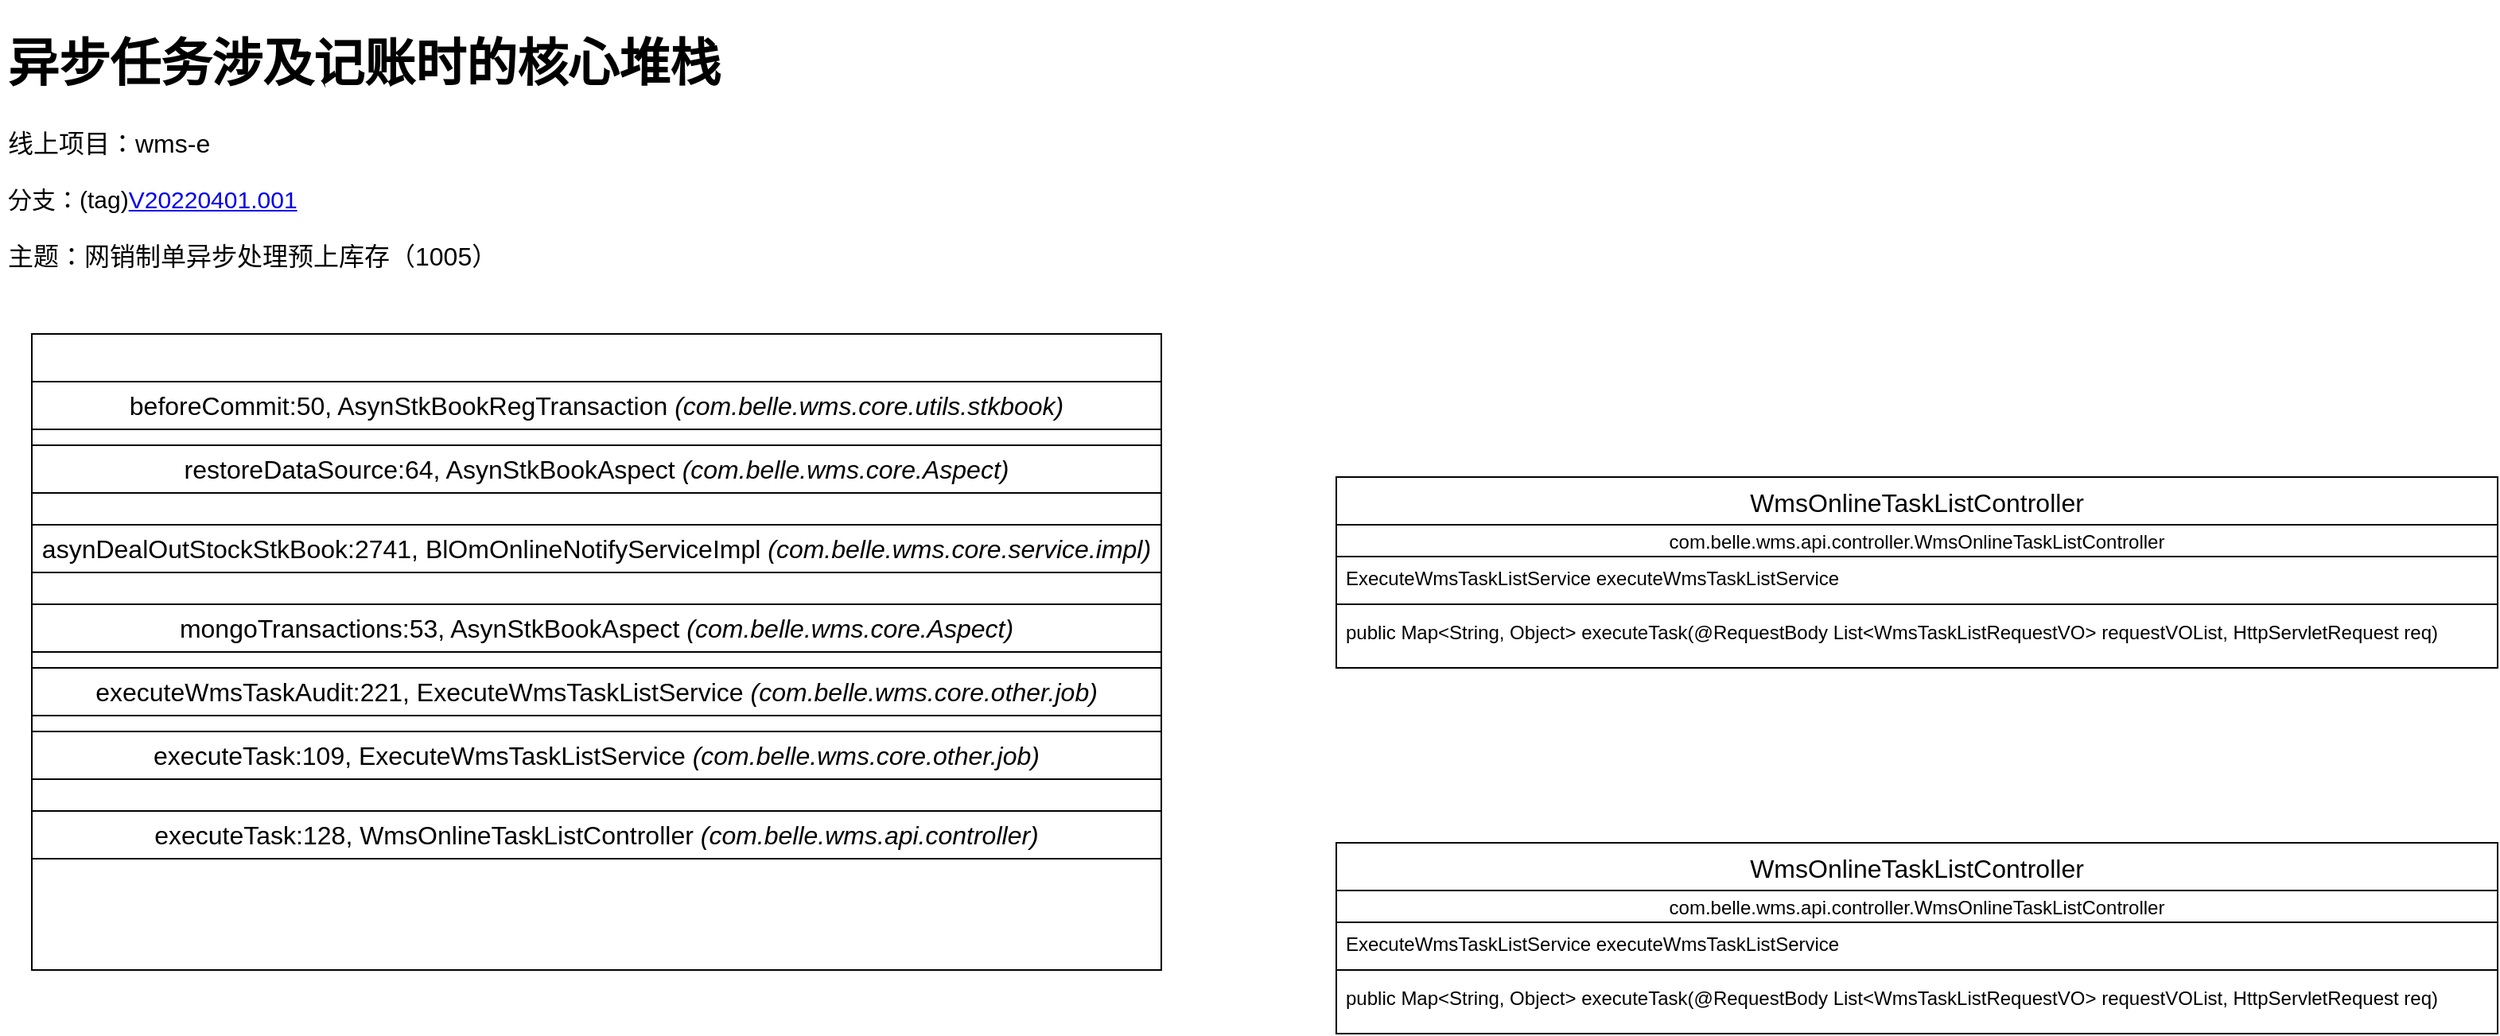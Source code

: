 <mxfile version="17.4.4" type="github">
  <diagram id="C5RBs43oDa-KdzZeNtuy" name="Page-1">
    <mxGraphModel dx="1773" dy="1792" grid="1" gridSize="10" guides="1" tooltips="1" connect="1" arrows="1" fold="1" page="1" pageScale="1" pageWidth="827" pageHeight="1169" math="0" shadow="0">
      <root>
        <mxCell id="WIyWlLk6GJQsqaUBKTNV-0" />
        <mxCell id="WIyWlLk6GJQsqaUBKTNV-1" parent="WIyWlLk6GJQsqaUBKTNV-0" />
        <mxCell id="zkfFHV4jXpPFQw0GAbJ--0" value="WmsOnlineTaskListController" style="swimlane;fontStyle=0;align=center;verticalAlign=top;childLayout=stackLayout;horizontal=1;startSize=30;horizontalStack=0;resizeParent=1;resizeLast=0;collapsible=1;marginBottom=0;rounded=0;shadow=0;strokeWidth=1;fontSize=16;" parent="WIyWlLk6GJQsqaUBKTNV-1" vertex="1">
          <mxGeometry x="70" y="10" width="730" height="120" as="geometry">
            <mxRectangle x="220" y="120" width="160" height="26" as="alternateBounds" />
          </mxGeometry>
        </mxCell>
        <mxCell id="7bVZhgkibLFdzbTQ7wJk-0" value="&lt;font style=&quot;font-size: 12px&quot;&gt;com.belle.wms.api.controller.WmsOnlineTaskListController&lt;/font&gt;" style="rounded=0;whiteSpace=wrap;html=1;fontSize=14;" parent="zkfFHV4jXpPFQw0GAbJ--0" vertex="1">
          <mxGeometry y="30" width="730" height="20" as="geometry" />
        </mxCell>
        <mxCell id="zkfFHV4jXpPFQw0GAbJ--1" value="ExecuteWmsTaskListService executeWmsTaskListService" style="text;align=left;verticalAlign=top;spacingLeft=4;spacingRight=4;overflow=hidden;rotatable=0;points=[[0,0.5],[1,0.5]];portConstraint=eastwest;" parent="zkfFHV4jXpPFQw0GAbJ--0" vertex="1">
          <mxGeometry y="50" width="730" height="26" as="geometry" />
        </mxCell>
        <mxCell id="zkfFHV4jXpPFQw0GAbJ--4" value="" style="line;html=1;strokeWidth=1;align=left;verticalAlign=middle;spacingTop=-1;spacingLeft=3;spacingRight=3;rotatable=0;labelPosition=right;points=[];portConstraint=eastwest;" parent="zkfFHV4jXpPFQw0GAbJ--0" vertex="1">
          <mxGeometry y="76" width="730" height="8" as="geometry" />
        </mxCell>
        <mxCell id="zkfFHV4jXpPFQw0GAbJ--5" value="public Map&lt;String, Object&gt; executeTask(@RequestBody List&lt;WmsTaskListRequestVO&gt; requestVOList, HttpServletRequest req)" style="text;align=left;verticalAlign=top;spacingLeft=4;spacingRight=4;overflow=hidden;rotatable=0;points=[[0,0.5],[1,0.5]];portConstraint=eastwest;" parent="zkfFHV4jXpPFQw0GAbJ--0" vertex="1">
          <mxGeometry y="84" width="730" height="26" as="geometry" />
        </mxCell>
        <mxCell id="7bVZhgkibLFdzbTQ7wJk-1" value="WmsOnlineTaskListController" style="swimlane;fontStyle=0;align=center;verticalAlign=top;childLayout=stackLayout;horizontal=1;startSize=30;horizontalStack=0;resizeParent=1;resizeLast=0;collapsible=1;marginBottom=0;rounded=0;shadow=0;strokeWidth=1;fontSize=16;" parent="WIyWlLk6GJQsqaUBKTNV-1" vertex="1">
          <mxGeometry x="70" y="240" width="730" height="120" as="geometry">
            <mxRectangle x="220" y="120" width="160" height="26" as="alternateBounds" />
          </mxGeometry>
        </mxCell>
        <mxCell id="7bVZhgkibLFdzbTQ7wJk-2" value="&lt;font style=&quot;font-size: 12px&quot;&gt;com.belle.wms.api.controller.WmsOnlineTaskListController&lt;/font&gt;" style="rounded=0;whiteSpace=wrap;html=1;fontSize=14;" parent="7bVZhgkibLFdzbTQ7wJk-1" vertex="1">
          <mxGeometry y="30" width="730" height="20" as="geometry" />
        </mxCell>
        <mxCell id="7bVZhgkibLFdzbTQ7wJk-3" value="ExecuteWmsTaskListService executeWmsTaskListService" style="text;align=left;verticalAlign=top;spacingLeft=4;spacingRight=4;overflow=hidden;rotatable=0;points=[[0,0.5],[1,0.5]];portConstraint=eastwest;" parent="7bVZhgkibLFdzbTQ7wJk-1" vertex="1">
          <mxGeometry y="50" width="730" height="26" as="geometry" />
        </mxCell>
        <mxCell id="7bVZhgkibLFdzbTQ7wJk-4" value="" style="line;html=1;strokeWidth=1;align=left;verticalAlign=middle;spacingTop=-1;spacingLeft=3;spacingRight=3;rotatable=0;labelPosition=right;points=[];portConstraint=eastwest;" parent="7bVZhgkibLFdzbTQ7wJk-1" vertex="1">
          <mxGeometry y="76" width="730" height="8" as="geometry" />
        </mxCell>
        <mxCell id="7bVZhgkibLFdzbTQ7wJk-5" value="public Map&lt;String, Object&gt; executeTask(@RequestBody List&lt;WmsTaskListRequestVO&gt; requestVOList, HttpServletRequest req)" style="text;align=left;verticalAlign=top;spacingLeft=4;spacingRight=4;overflow=hidden;rotatable=0;points=[[0,0.5],[1,0.5]];portConstraint=eastwest;" parent="7bVZhgkibLFdzbTQ7wJk-1" vertex="1">
          <mxGeometry y="84" width="730" height="26" as="geometry" />
        </mxCell>
        <mxCell id="7bVZhgkibLFdzbTQ7wJk-6" value="&lt;h1&gt;异步任务涉及记账时的核心堆栈&lt;/h1&gt;&lt;p&gt;线上项目：wms-e&lt;/p&gt;&lt;p&gt;&lt;span style=&quot;font-size: 15px&quot;&gt;分支：(tag)&lt;a href=&quot;https://codeup.aliyun.com/611f154703f23adfbed10829/lesoon-sce-group/lesoon-wms-group/wms-e/tree/V20220401.001&quot;&gt;V20220401.001&lt;/a&gt;&lt;/span&gt;&lt;/p&gt;&lt;p&gt;主题：网销制单异步处理预上库存（1005）&lt;/p&gt;&lt;p&gt;&lt;br&gt;&lt;/p&gt;" style="text;html=1;strokeColor=none;fillColor=none;spacing=5;spacingTop=-20;whiteSpace=wrap;overflow=hidden;rounded=0;fontSize=16;" parent="WIyWlLk6GJQsqaUBKTNV-1" vertex="1">
          <mxGeometry x="-770" y="-280" width="1000" height="190" as="geometry" />
        </mxCell>
        <mxCell id="7bVZhgkibLFdzbTQ7wJk-7" value="" style="rounded=0;whiteSpace=wrap;html=1;fontSize=16;" parent="WIyWlLk6GJQsqaUBKTNV-1" vertex="1">
          <mxGeometry x="-750" y="-80" width="710" height="400" as="geometry" />
        </mxCell>
        <mxCell id="7bVZhgkibLFdzbTQ7wJk-8" value="executeWmsTaskAudit:221, ExecuteWmsTaskListService&amp;nbsp;&lt;i&gt;(com.belle.wms.core.other.job)&lt;/i&gt;" style="rounded=0;whiteSpace=wrap;html=1;fontSize=16;" parent="WIyWlLk6GJQsqaUBKTNV-1" vertex="1">
          <mxGeometry x="-750" y="130" width="710" height="30" as="geometry" />
        </mxCell>
        <mxCell id="7bVZhgkibLFdzbTQ7wJk-9" value="executeTask:109, ExecuteWmsTaskListService&amp;nbsp;&lt;i&gt;(com.belle.wms.core.other.job)&lt;/i&gt;" style="rounded=0;whiteSpace=wrap;html=1;fontSize=16;" parent="WIyWlLk6GJQsqaUBKTNV-1" vertex="1">
          <mxGeometry x="-750" y="170" width="710" height="30" as="geometry" />
        </mxCell>
        <mxCell id="7bVZhgkibLFdzbTQ7wJk-10" value="executeTask:128, WmsOnlineTaskListController &lt;i&gt;(com.belle.wms.api.controller)&lt;/i&gt;" style="rounded=0;whiteSpace=wrap;html=1;fontSize=16;" parent="WIyWlLk6GJQsqaUBKTNV-1" vertex="1">
          <mxGeometry x="-750" y="220" width="710" height="30" as="geometry" />
        </mxCell>
        <mxCell id="7bVZhgkibLFdzbTQ7wJk-11" value="mongoTransactions:53, AsynStkBookAspect&amp;nbsp;&lt;i&gt;(com.belle.wms.core.Aspect)&lt;/i&gt;" style="rounded=0;whiteSpace=wrap;html=1;fontSize=16;" parent="WIyWlLk6GJQsqaUBKTNV-1" vertex="1">
          <mxGeometry x="-750" y="90" width="710" height="30" as="geometry" />
        </mxCell>
        <mxCell id="yvDGjQ9unioEGIqqoInE-0" value="asynDealOutStockStkBook:2741, BlOmOnlineNotifyServiceImpl&amp;nbsp;&lt;i&gt;(com.belle.wms.core.service.impl)&lt;/i&gt;" style="rounded=0;whiteSpace=wrap;html=1;fontSize=16;" vertex="1" parent="WIyWlLk6GJQsqaUBKTNV-1">
          <mxGeometry x="-750" y="40" width="710" height="30" as="geometry" />
        </mxCell>
        <mxCell id="yvDGjQ9unioEGIqqoInE-1" value="restoreDataSource:64, AsynStkBookAspect&amp;nbsp;&lt;i&gt;(com.belle.wms.core.Aspect)&lt;/i&gt;" style="rounded=0;whiteSpace=wrap;html=1;fontSize=16;" vertex="1" parent="WIyWlLk6GJQsqaUBKTNV-1">
          <mxGeometry x="-750" y="-10" width="710" height="30" as="geometry" />
        </mxCell>
        <mxCell id="yvDGjQ9unioEGIqqoInE-2" value="beforeCommit:50, AsynStkBookRegTransaction&amp;nbsp;&lt;i&gt;(com.belle.wms.core.utils.stkbook)&lt;/i&gt;" style="rounded=0;whiteSpace=wrap;html=1;fontSize=16;" vertex="1" parent="WIyWlLk6GJQsqaUBKTNV-1">
          <mxGeometry x="-750" y="-50" width="710" height="30" as="geometry" />
        </mxCell>
      </root>
    </mxGraphModel>
  </diagram>
</mxfile>
